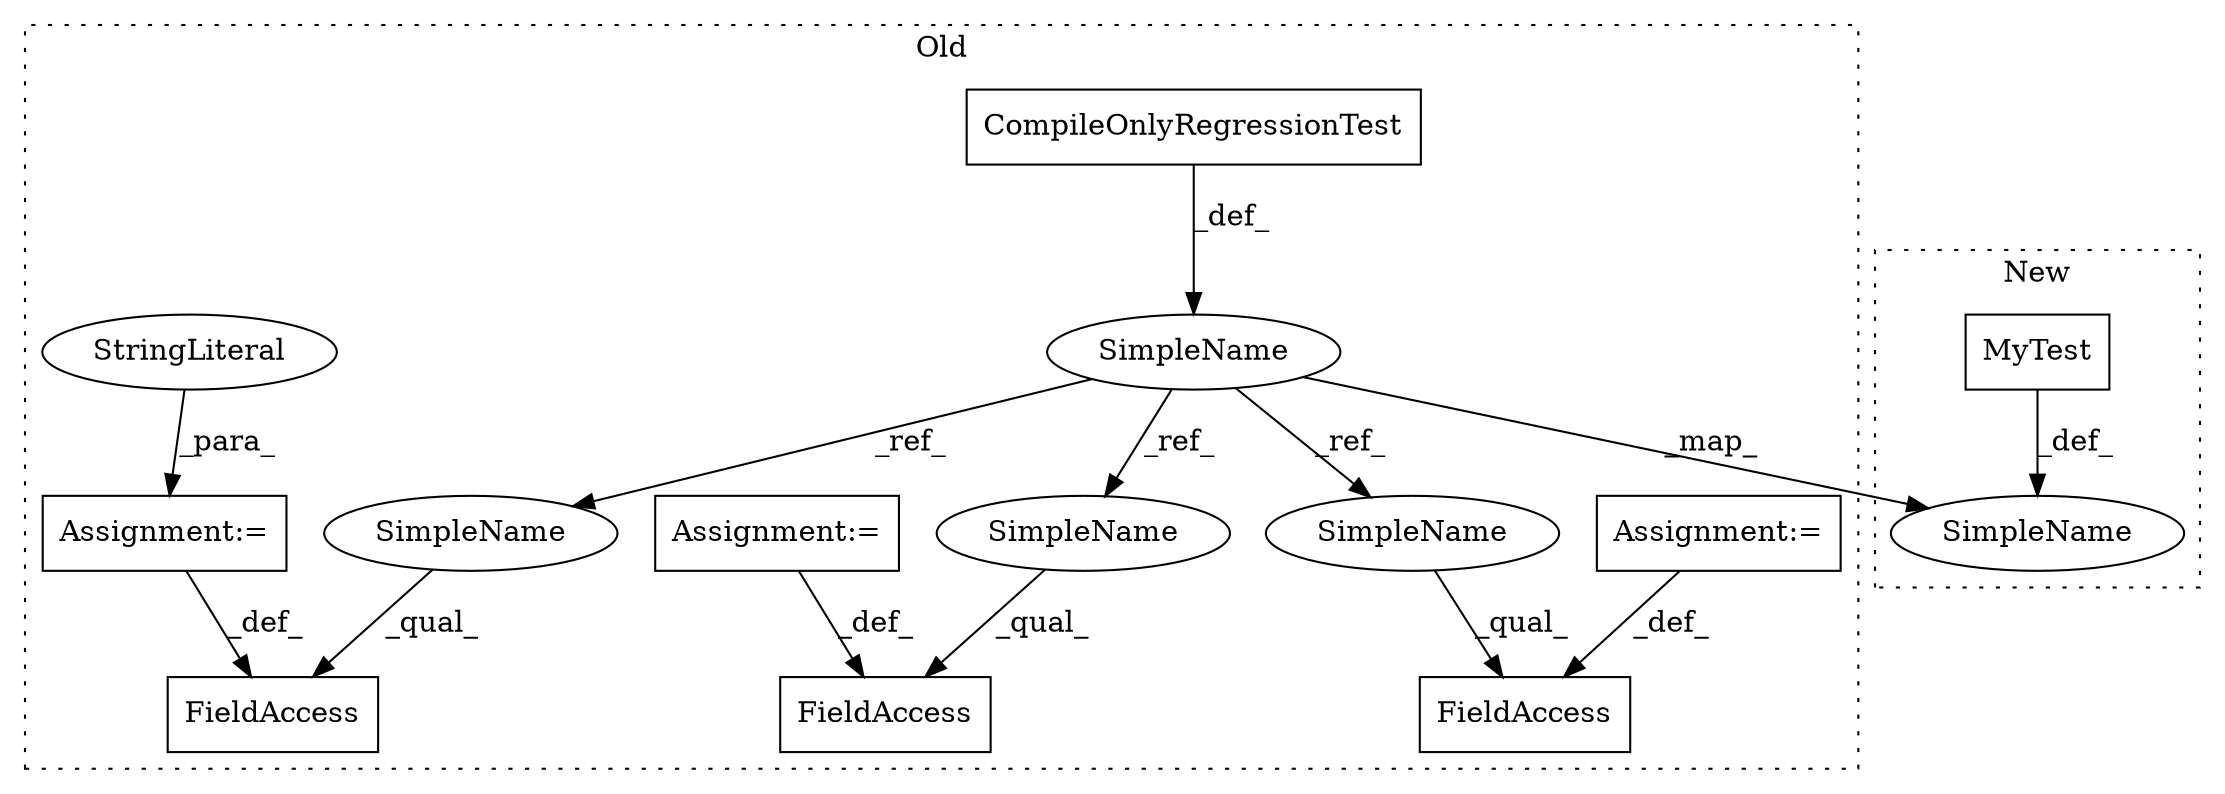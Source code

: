 digraph G {
subgraph cluster0 {
1 [label="CompileOnlyRegressionTest" a="32" s="8373" l="27" shape="box"];
3 [label="FieldAccess" a="22" s="8406" l="12" shape="box"];
4 [label="Assignment:=" a="7" s="8418" l="1" shape="box"];
5 [label="StringLiteral" a="45" s="8419" l="28" shape="ellipse"];
6 [label="FieldAccess" a="22" s="8495" l="24" shape="box"];
7 [label="FieldAccess" a="22" s="8543" l="18" shape="box"];
8 [label="Assignment:=" a="7" s="8561" l="1" shape="box"];
9 [label="Assignment:=" a="7" s="8519" l="1" shape="box"];
10 [label="SimpleName" a="42" s="8360" l="4" shape="ellipse"];
12 [label="SimpleName" a="42" s="8406" l="4" shape="ellipse"];
13 [label="SimpleName" a="42" s="8495" l="4" shape="ellipse"];
14 [label="SimpleName" a="42" s="8543" l="4" shape="ellipse"];
label = "Old";
style="dotted";
}
subgraph cluster1 {
2 [label="MyTest" a="32" s="8855" l="8" shape="box"];
11 [label="SimpleName" a="42" s="8850" l="4" shape="ellipse"];
label = "New";
style="dotted";
}
1 -> 10 [label="_def_"];
2 -> 11 [label="_def_"];
4 -> 3 [label="_def_"];
5 -> 4 [label="_para_"];
8 -> 7 [label="_def_"];
9 -> 6 [label="_def_"];
10 -> 11 [label="_map_"];
10 -> 12 [label="_ref_"];
10 -> 13 [label="_ref_"];
10 -> 14 [label="_ref_"];
12 -> 3 [label="_qual_"];
13 -> 6 [label="_qual_"];
14 -> 7 [label="_qual_"];
}